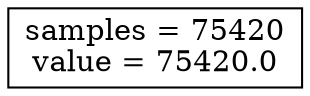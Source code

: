 digraph Tree {
node [shape=box, style="filled", color="black"] ;
0 [label="samples = 75420\nvalue = 75420.0", fillcolor="#ffffff"] ;
}